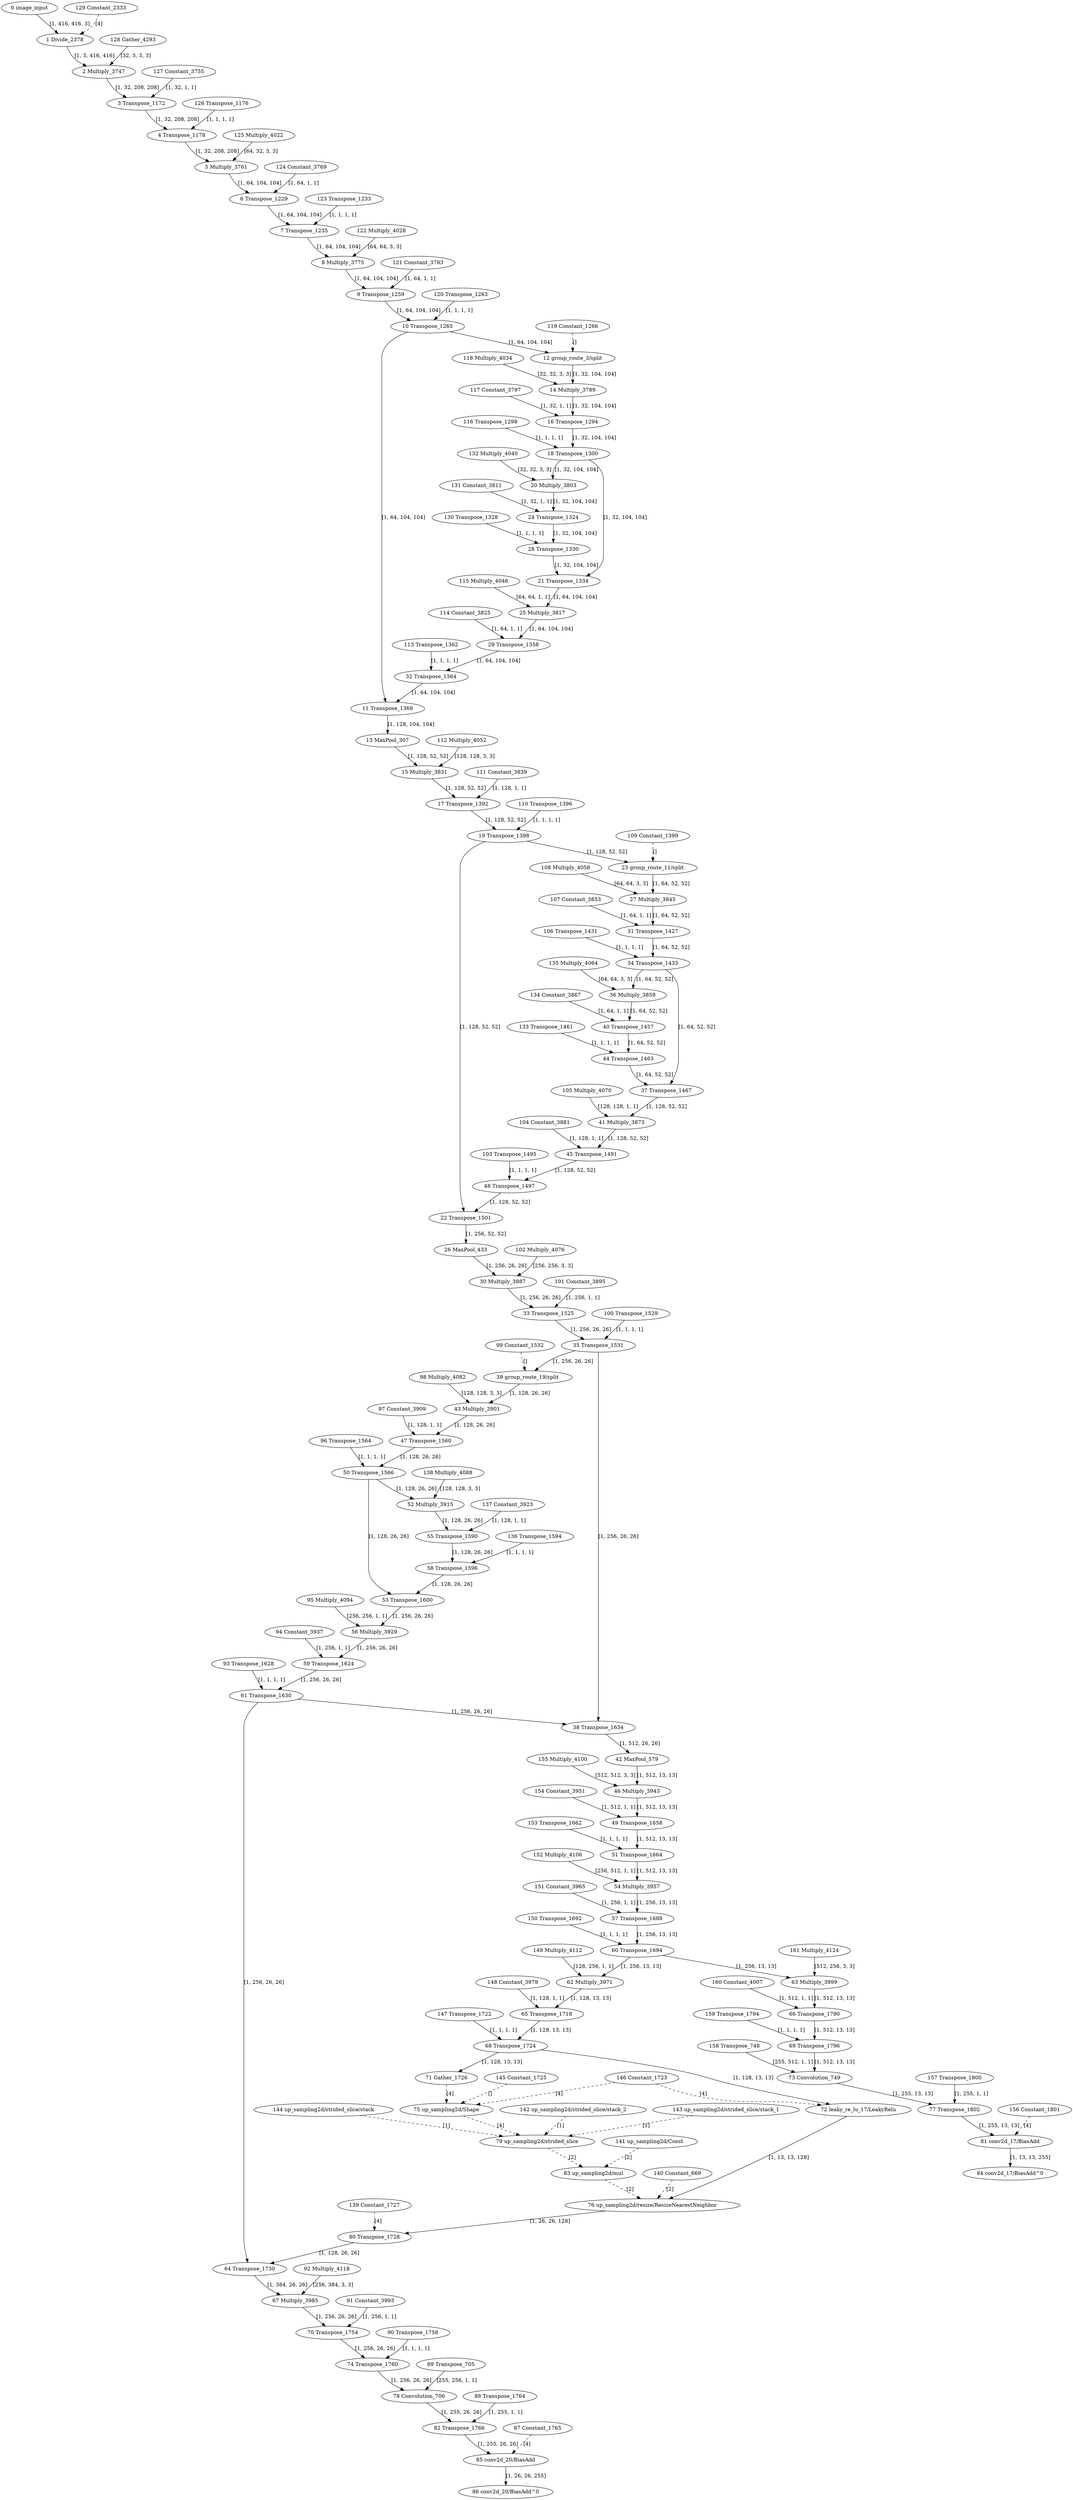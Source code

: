 strict digraph  {
"0 image_input" [id=0, type=Parameter];
"1 Divide_2378" [id=1, type=Transpose];
"2 Multiply_3747" [id=2, type=Convolution];
"3 Transpose_1172" [id=3, type=Add];
"4 Transpose_1178" [id=4, type=PRelu];
"5 Multiply_3761" [id=5, type=Convolution];
"6 Transpose_1229" [id=6, type=Add];
"7 Transpose_1235" [id=7, type=PRelu];
"8 Multiply_3775" [id=8, type=Convolution];
"9 Transpose_1259" [id=9, type=Add];
"10 Transpose_1265" [id=10, type=PRelu];
"11 Transpose_1368" [id=11, type=Concat];
"12 group_route_3/split" [id=12, type=Split];
"13 MaxPool_307" [id=13, type=MaxPool];
"14 Multiply_3789" [id=14, type=Convolution];
"15 Multiply_3831" [id=15, type=Convolution];
"16 Transpose_1294" [id=16, type=Add];
"17 Transpose_1392" [id=17, type=Add];
"18 Transpose_1300" [id=18, type=PRelu];
"19 Transpose_1398" [id=19, type=PRelu];
"20 Multiply_3803" [id=20, type=Convolution];
"21 Transpose_1334" [id=21, type=Concat];
"22 Transpose_1501" [id=22, type=Concat];
"23 group_route_11/split" [id=23, type=Split];
"24 Transpose_1324" [id=24, type=Add];
"25 Multiply_3817" [id=25, type=Convolution];
"26 MaxPool_433" [id=26, type=MaxPool];
"27 Multiply_3845" [id=27, type=Convolution];
"28 Transpose_1330" [id=28, type=PRelu];
"29 Transpose_1358" [id=29, type=Add];
"30 Multiply_3887" [id=30, type=Convolution];
"31 Transpose_1427" [id=31, type=Add];
"32 Transpose_1364" [id=32, type=PRelu];
"33 Transpose_1525" [id=33, type=Add];
"34 Transpose_1433" [id=34, type=PRelu];
"35 Transpose_1531" [id=35, type=PRelu];
"36 Multiply_3859" [id=36, type=Convolution];
"37 Transpose_1467" [id=37, type=Concat];
"38 Transpose_1634" [id=38, type=Concat];
"39 group_route_19/split" [id=39, type=Split];
"40 Transpose_1457" [id=40, type=Add];
"41 Multiply_3873" [id=41, type=Convolution];
"42 MaxPool_579" [id=42, type=MaxPool];
"43 Multiply_3901" [id=43, type=Convolution];
"44 Transpose_1463" [id=44, type=PRelu];
"45 Transpose_1491" [id=45, type=Add];
"46 Multiply_3943" [id=46, type=Convolution];
"47 Transpose_1560" [id=47, type=Add];
"48 Transpose_1497" [id=48, type=PRelu];
"49 Transpose_1658" [id=49, type=Add];
"50 Transpose_1566" [id=50, type=PRelu];
"51 Transpose_1664" [id=51, type=PRelu];
"52 Multiply_3915" [id=52, type=Convolution];
"53 Transpose_1600" [id=53, type=Concat];
"54 Multiply_3957" [id=54, type=Convolution];
"55 Transpose_1590" [id=55, type=Add];
"56 Multiply_3929" [id=56, type=Convolution];
"57 Transpose_1688" [id=57, type=Add];
"58 Transpose_1596" [id=58, type=PRelu];
"59 Transpose_1624" [id=59, type=Add];
"60 Transpose_1694" [id=60, type=PRelu];
"61 Transpose_1630" [id=61, type=PRelu];
"62 Multiply_3971" [id=62, type=Convolution];
"63 Multiply_3999" [id=63, type=Convolution];
"64 Transpose_1730" [id=64, type=Concat];
"65 Transpose_1718" [id=65, type=Add];
"66 Transpose_1790" [id=66, type=Add];
"67 Multiply_3985" [id=67, type=Convolution];
"68 Transpose_1724" [id=68, type=PRelu];
"69 Transpose_1796" [id=69, type=PRelu];
"70 Transpose_1754" [id=70, type=Add];
"71 Gather_1726" [id=71, type=ShapeOf];
"72 leaky_re_lu_17/LeakyRelu" [id=72, type=Transpose];
"73 Convolution_749" [id=73, type=Convolution];
"74 Transpose_1760" [id=74, type=PRelu];
"75 up_sampling2d/Shape" [id=75, type=Gather];
"76 up_sampling2d/resize/ResizeNearestNeighbor" [id=76, type=Interpolate];
"77 Transpose_1802" [id=77, type=Add];
"78 Convolution_706" [id=78, type=Convolution];
"79 up_sampling2d/strided_slice" [id=79, type=StridedSlice];
"80 Transpose_1728" [id=80, type=Transpose];
"81 conv2d_17/BiasAdd" [id=81, type=Transpose];
"82 Transpose_1766" [id=82, type=Add];
"83 up_sampling2d/mul" [id=83, type=Multiply];
"84 conv2d_17/BiasAdd^0" [id=84, type=Result];
"85 conv2d_20/BiasAdd" [id=85, type=Transpose];
"86 conv2d_20/BiasAdd^0" [id=86, type=Result];
"87 Constant_1765" [id=87, type=Constant];
"88 Transpose_1764" [id=88, type=Constant];
"89 Transpose_705" [id=89, type=Constant];
"90 Transpose_1758" [id=90, type=Constant];
"91 Constant_3993" [id=91, type=Constant];
"92 Multiply_4118" [id=92, type=Constant];
"93 Transpose_1628" [id=93, type=Constant];
"94 Constant_3937" [id=94, type=Constant];
"95 Multiply_4094" [id=95, type=Constant];
"96 Transpose_1564" [id=96, type=Constant];
"97 Constant_3909" [id=97, type=Constant];
"98 Multiply_4082" [id=98, type=Constant];
"99 Constant_1532" [id=99, type=Constant];
"100 Transpose_1529" [id=100, type=Constant];
"101 Constant_3895" [id=101, type=Constant];
"102 Multiply_4076" [id=102, type=Constant];
"103 Transpose_1495" [id=103, type=Constant];
"104 Constant_3881" [id=104, type=Constant];
"105 Multiply_4070" [id=105, type=Constant];
"106 Transpose_1431" [id=106, type=Constant];
"107 Constant_3853" [id=107, type=Constant];
"108 Multiply_4058" [id=108, type=Constant];
"109 Constant_1399" [id=109, type=Constant];
"110 Transpose_1396" [id=110, type=Constant];
"111 Constant_3839" [id=111, type=Constant];
"112 Multiply_4052" [id=112, type=Constant];
"113 Transpose_1362" [id=113, type=Constant];
"114 Constant_3825" [id=114, type=Constant];
"115 Multiply_4046" [id=115, type=Constant];
"116 Transpose_1298" [id=116, type=Constant];
"117 Constant_3797" [id=117, type=Constant];
"118 Multiply_4034" [id=118, type=Constant];
"119 Constant_1266" [id=119, type=Constant];
"120 Transpose_1263" [id=120, type=Constant];
"121 Constant_3783" [id=121, type=Constant];
"122 Multiply_4028" [id=122, type=Constant];
"123 Transpose_1233" [id=123, type=Constant];
"124 Constant_3769" [id=124, type=Constant];
"125 Multiply_4022" [id=125, type=Constant];
"126 Transpose_1176" [id=126, type=Constant];
"127 Constant_3755" [id=127, type=Constant];
"128 Gather_4293" [id=128, type=Constant];
"129 Constant_2333" [id=129, type=Constant];
"130 Transpose_1328" [id=130, type=Constant];
"131 Constant_3811" [id=131, type=Constant];
"132 Multiply_4040" [id=132, type=Constant];
"133 Transpose_1461" [id=133, type=Constant];
"134 Constant_3867" [id=134, type=Constant];
"135 Multiply_4064" [id=135, type=Constant];
"136 Transpose_1594" [id=136, type=Constant];
"137 Constant_3923" [id=137, type=Constant];
"138 Multiply_4088" [id=138, type=Constant];
"139 Constant_1727" [id=139, type=Constant];
"140 Constant_669" [id=140, type=Constant];
"141 up_sampling2d/Const" [id=141, type=Constant];
"142 up_sampling2d/strided_slice/stack_2" [id=142, type=Constant];
"143 up_sampling2d/strided_slice/stack_1" [id=143, type=Constant];
"144 up_sampling2d/strided_slice/stack" [id=144, type=Constant];
"145 Constant_1725" [id=145, type=Constant];
"146 Constant_1723" [id=146, type=Constant];
"147 Transpose_1722" [id=147, type=Constant];
"148 Constant_3979" [id=148, type=Constant];
"149 Multiply_4112" [id=149, type=Constant];
"150 Transpose_1692" [id=150, type=Constant];
"151 Constant_3965" [id=151, type=Constant];
"152 Multiply_4106" [id=152, type=Constant];
"153 Transpose_1662" [id=153, type=Constant];
"154 Constant_3951" [id=154, type=Constant];
"155 Multiply_4100" [id=155, type=Constant];
"156 Constant_1801" [id=156, type=Constant];
"157 Transpose_1800" [id=157, type=Constant];
"158 Transpose_748" [id=158, type=Constant];
"159 Transpose_1794" [id=159, type=Constant];
"160 Constant_4007" [id=160, type=Constant];
"161 Multiply_4124" [id=161, type=Constant];
"0 image_input" -> "1 Divide_2378"  [label="[1, 416, 416, 3]", style=solid];
"1 Divide_2378" -> "2 Multiply_3747"  [label="[1, 3, 416, 416]", style=solid];
"2 Multiply_3747" -> "3 Transpose_1172"  [label="[1, 32, 208, 208]", style=solid];
"3 Transpose_1172" -> "4 Transpose_1178"  [label="[1, 32, 208, 208]", style=solid];
"4 Transpose_1178" -> "5 Multiply_3761"  [label="[1, 32, 208, 208]", style=solid];
"5 Multiply_3761" -> "6 Transpose_1229"  [label="[1, 64, 104, 104]", style=solid];
"6 Transpose_1229" -> "7 Transpose_1235"  [label="[1, 64, 104, 104]", style=solid];
"7 Transpose_1235" -> "8 Multiply_3775"  [label="[1, 64, 104, 104]", style=solid];
"8 Multiply_3775" -> "9 Transpose_1259"  [label="[1, 64, 104, 104]", style=solid];
"9 Transpose_1259" -> "10 Transpose_1265"  [label="[1, 64, 104, 104]", style=solid];
"10 Transpose_1265" -> "11 Transpose_1368"  [label="[1, 64, 104, 104]", style=solid];
"10 Transpose_1265" -> "12 group_route_3/split"  [label="[1, 64, 104, 104]", style=solid];
"11 Transpose_1368" -> "13 MaxPool_307"  [label="[1, 128, 104, 104]", style=solid];
"12 group_route_3/split" -> "14 Multiply_3789"  [label="[1, 32, 104, 104]", style=solid];
"13 MaxPool_307" -> "15 Multiply_3831"  [label="[1, 128, 52, 52]", style=solid];
"14 Multiply_3789" -> "16 Transpose_1294"  [label="[1, 32, 104, 104]", style=solid];
"15 Multiply_3831" -> "17 Transpose_1392"  [label="[1, 128, 52, 52]", style=solid];
"16 Transpose_1294" -> "18 Transpose_1300"  [label="[1, 32, 104, 104]", style=solid];
"17 Transpose_1392" -> "19 Transpose_1398"  [label="[1, 128, 52, 52]", style=solid];
"18 Transpose_1300" -> "20 Multiply_3803"  [label="[1, 32, 104, 104]", style=solid];
"18 Transpose_1300" -> "21 Transpose_1334"  [label="[1, 32, 104, 104]", style=solid];
"19 Transpose_1398" -> "22 Transpose_1501"  [label="[1, 128, 52, 52]", style=solid];
"19 Transpose_1398" -> "23 group_route_11/split"  [label="[1, 128, 52, 52]", style=solid];
"20 Multiply_3803" -> "24 Transpose_1324"  [label="[1, 32, 104, 104]", style=solid];
"21 Transpose_1334" -> "25 Multiply_3817"  [label="[1, 64, 104, 104]", style=solid];
"22 Transpose_1501" -> "26 MaxPool_433"  [label="[1, 256, 52, 52]", style=solid];
"23 group_route_11/split" -> "27 Multiply_3845"  [label="[1, 64, 52, 52]", style=solid];
"24 Transpose_1324" -> "28 Transpose_1330"  [label="[1, 32, 104, 104]", style=solid];
"25 Multiply_3817" -> "29 Transpose_1358"  [label="[1, 64, 104, 104]", style=solid];
"26 MaxPool_433" -> "30 Multiply_3887"  [label="[1, 256, 26, 26]", style=solid];
"27 Multiply_3845" -> "31 Transpose_1427"  [label="[1, 64, 52, 52]", style=solid];
"28 Transpose_1330" -> "21 Transpose_1334"  [label="[1, 32, 104, 104]", style=solid];
"29 Transpose_1358" -> "32 Transpose_1364"  [label="[1, 64, 104, 104]", style=solid];
"30 Multiply_3887" -> "33 Transpose_1525"  [label="[1, 256, 26, 26]", style=solid];
"31 Transpose_1427" -> "34 Transpose_1433"  [label="[1, 64, 52, 52]", style=solid];
"32 Transpose_1364" -> "11 Transpose_1368"  [label="[1, 64, 104, 104]", style=solid];
"33 Transpose_1525" -> "35 Transpose_1531"  [label="[1, 256, 26, 26]", style=solid];
"34 Transpose_1433" -> "36 Multiply_3859"  [label="[1, 64, 52, 52]", style=solid];
"34 Transpose_1433" -> "37 Transpose_1467"  [label="[1, 64, 52, 52]", style=solid];
"35 Transpose_1531" -> "38 Transpose_1634"  [label="[1, 256, 26, 26]", style=solid];
"35 Transpose_1531" -> "39 group_route_19/split"  [label="[1, 256, 26, 26]", style=solid];
"36 Multiply_3859" -> "40 Transpose_1457"  [label="[1, 64, 52, 52]", style=solid];
"37 Transpose_1467" -> "41 Multiply_3873"  [label="[1, 128, 52, 52]", style=solid];
"38 Transpose_1634" -> "42 MaxPool_579"  [label="[1, 512, 26, 26]", style=solid];
"39 group_route_19/split" -> "43 Multiply_3901"  [label="[1, 128, 26, 26]", style=solid];
"40 Transpose_1457" -> "44 Transpose_1463"  [label="[1, 64, 52, 52]", style=solid];
"41 Multiply_3873" -> "45 Transpose_1491"  [label="[1, 128, 52, 52]", style=solid];
"42 MaxPool_579" -> "46 Multiply_3943"  [label="[1, 512, 13, 13]", style=solid];
"43 Multiply_3901" -> "47 Transpose_1560"  [label="[1, 128, 26, 26]", style=solid];
"44 Transpose_1463" -> "37 Transpose_1467"  [label="[1, 64, 52, 52]", style=solid];
"45 Transpose_1491" -> "48 Transpose_1497"  [label="[1, 128, 52, 52]", style=solid];
"46 Multiply_3943" -> "49 Transpose_1658"  [label="[1, 512, 13, 13]", style=solid];
"47 Transpose_1560" -> "50 Transpose_1566"  [label="[1, 128, 26, 26]", style=solid];
"48 Transpose_1497" -> "22 Transpose_1501"  [label="[1, 128, 52, 52]", style=solid];
"49 Transpose_1658" -> "51 Transpose_1664"  [label="[1, 512, 13, 13]", style=solid];
"50 Transpose_1566" -> "52 Multiply_3915"  [label="[1, 128, 26, 26]", style=solid];
"50 Transpose_1566" -> "53 Transpose_1600"  [label="[1, 128, 26, 26]", style=solid];
"51 Transpose_1664" -> "54 Multiply_3957"  [label="[1, 512, 13, 13]", style=solid];
"52 Multiply_3915" -> "55 Transpose_1590"  [label="[1, 128, 26, 26]", style=solid];
"53 Transpose_1600" -> "56 Multiply_3929"  [label="[1, 256, 26, 26]", style=solid];
"54 Multiply_3957" -> "57 Transpose_1688"  [label="[1, 256, 13, 13]", style=solid];
"55 Transpose_1590" -> "58 Transpose_1596"  [label="[1, 128, 26, 26]", style=solid];
"56 Multiply_3929" -> "59 Transpose_1624"  [label="[1, 256, 26, 26]", style=solid];
"57 Transpose_1688" -> "60 Transpose_1694"  [label="[1, 256, 13, 13]", style=solid];
"58 Transpose_1596" -> "53 Transpose_1600"  [label="[1, 128, 26, 26]", style=solid];
"59 Transpose_1624" -> "61 Transpose_1630"  [label="[1, 256, 26, 26]", style=solid];
"60 Transpose_1694" -> "62 Multiply_3971"  [label="[1, 256, 13, 13]", style=solid];
"60 Transpose_1694" -> "63 Multiply_3999"  [label="[1, 256, 13, 13]", style=solid];
"61 Transpose_1630" -> "38 Transpose_1634"  [label="[1, 256, 26, 26]", style=solid];
"61 Transpose_1630" -> "64 Transpose_1730"  [label="[1, 256, 26, 26]", style=solid];
"62 Multiply_3971" -> "65 Transpose_1718"  [label="[1, 128, 13, 13]", style=solid];
"63 Multiply_3999" -> "66 Transpose_1790"  [label="[1, 512, 13, 13]", style=solid];
"64 Transpose_1730" -> "67 Multiply_3985"  [label="[1, 384, 26, 26]", style=solid];
"65 Transpose_1718" -> "68 Transpose_1724"  [label="[1, 128, 13, 13]", style=solid];
"66 Transpose_1790" -> "69 Transpose_1796"  [label="[1, 512, 13, 13]", style=solid];
"67 Multiply_3985" -> "70 Transpose_1754"  [label="[1, 256, 26, 26]", style=solid];
"68 Transpose_1724" -> "71 Gather_1726"  [label="[1, 128, 13, 13]", style=solid];
"68 Transpose_1724" -> "72 leaky_re_lu_17/LeakyRelu"  [label="[1, 128, 13, 13]", style=solid];
"69 Transpose_1796" -> "73 Convolution_749"  [label="[1, 512, 13, 13]", style=solid];
"70 Transpose_1754" -> "74 Transpose_1760"  [label="[1, 256, 26, 26]", style=solid];
"71 Gather_1726" -> "75 up_sampling2d/Shape"  [label="[4]", style=dashed];
"72 leaky_re_lu_17/LeakyRelu" -> "76 up_sampling2d/resize/ResizeNearestNeighbor"  [label="[1, 13, 13, 128]", style=solid];
"73 Convolution_749" -> "77 Transpose_1802"  [label="[1, 255, 13, 13]", style=solid];
"74 Transpose_1760" -> "78 Convolution_706"  [label="[1, 256, 26, 26]", style=solid];
"75 up_sampling2d/Shape" -> "79 up_sampling2d/strided_slice"  [label="[4]", style=dashed];
"76 up_sampling2d/resize/ResizeNearestNeighbor" -> "80 Transpose_1728"  [label="[1, 26, 26, 128]", style=solid];
"77 Transpose_1802" -> "81 conv2d_17/BiasAdd"  [label="[1, 255, 13, 13]", style=solid];
"78 Convolution_706" -> "82 Transpose_1766"  [label="[1, 255, 26, 26]", style=solid];
"79 up_sampling2d/strided_slice" -> "83 up_sampling2d/mul"  [label="[2]", style=dashed];
"80 Transpose_1728" -> "64 Transpose_1730"  [label="[1, 128, 26, 26]", style=solid];
"81 conv2d_17/BiasAdd" -> "84 conv2d_17/BiasAdd^0"  [label="[1, 13, 13, 255]", style=solid];
"82 Transpose_1766" -> "85 conv2d_20/BiasAdd"  [label="[1, 255, 26, 26]", style=solid];
"83 up_sampling2d/mul" -> "76 up_sampling2d/resize/ResizeNearestNeighbor"  [label="[2]", style=dashed];
"85 conv2d_20/BiasAdd" -> "86 conv2d_20/BiasAdd^0"  [label="[1, 26, 26, 255]", style=solid];
"87 Constant_1765" -> "85 conv2d_20/BiasAdd"  [label="[4]", style=dashed];
"88 Transpose_1764" -> "82 Transpose_1766"  [label="[1, 255, 1, 1]", style=solid];
"89 Transpose_705" -> "78 Convolution_706"  [label="[255, 256, 1, 1]", style=solid];
"90 Transpose_1758" -> "74 Transpose_1760"  [label="[1, 1, 1, 1]", style=solid];
"91 Constant_3993" -> "70 Transpose_1754"  [label="[1, 256, 1, 1]", style=solid];
"92 Multiply_4118" -> "67 Multiply_3985"  [label="[256, 384, 3, 3]", style=solid];
"93 Transpose_1628" -> "61 Transpose_1630"  [label="[1, 1, 1, 1]", style=solid];
"94 Constant_3937" -> "59 Transpose_1624"  [label="[1, 256, 1, 1]", style=solid];
"95 Multiply_4094" -> "56 Multiply_3929"  [label="[256, 256, 1, 1]", style=solid];
"96 Transpose_1564" -> "50 Transpose_1566"  [label="[1, 1, 1, 1]", style=solid];
"97 Constant_3909" -> "47 Transpose_1560"  [label="[1, 128, 1, 1]", style=solid];
"98 Multiply_4082" -> "43 Multiply_3901"  [label="[128, 128, 3, 3]", style=solid];
"99 Constant_1532" -> "39 group_route_19/split"  [label="[]", style=dashed];
"100 Transpose_1529" -> "35 Transpose_1531"  [label="[1, 1, 1, 1]", style=solid];
"101 Constant_3895" -> "33 Transpose_1525"  [label="[1, 256, 1, 1]", style=solid];
"102 Multiply_4076" -> "30 Multiply_3887"  [label="[256, 256, 3, 3]", style=solid];
"103 Transpose_1495" -> "48 Transpose_1497"  [label="[1, 1, 1, 1]", style=solid];
"104 Constant_3881" -> "45 Transpose_1491"  [label="[1, 128, 1, 1]", style=solid];
"105 Multiply_4070" -> "41 Multiply_3873"  [label="[128, 128, 1, 1]", style=solid];
"106 Transpose_1431" -> "34 Transpose_1433"  [label="[1, 1, 1, 1]", style=solid];
"107 Constant_3853" -> "31 Transpose_1427"  [label="[1, 64, 1, 1]", style=solid];
"108 Multiply_4058" -> "27 Multiply_3845"  [label="[64, 64, 3, 3]", style=solid];
"109 Constant_1399" -> "23 group_route_11/split"  [label="[]", style=dashed];
"110 Transpose_1396" -> "19 Transpose_1398"  [label="[1, 1, 1, 1]", style=solid];
"111 Constant_3839" -> "17 Transpose_1392"  [label="[1, 128, 1, 1]", style=solid];
"112 Multiply_4052" -> "15 Multiply_3831"  [label="[128, 128, 3, 3]", style=solid];
"113 Transpose_1362" -> "32 Transpose_1364"  [label="[1, 1, 1, 1]", style=solid];
"114 Constant_3825" -> "29 Transpose_1358"  [label="[1, 64, 1, 1]", style=solid];
"115 Multiply_4046" -> "25 Multiply_3817"  [label="[64, 64, 1, 1]", style=solid];
"116 Transpose_1298" -> "18 Transpose_1300"  [label="[1, 1, 1, 1]", style=solid];
"117 Constant_3797" -> "16 Transpose_1294"  [label="[1, 32, 1, 1]", style=solid];
"118 Multiply_4034" -> "14 Multiply_3789"  [label="[32, 32, 3, 3]", style=solid];
"119 Constant_1266" -> "12 group_route_3/split"  [label="[]", style=dashed];
"120 Transpose_1263" -> "10 Transpose_1265"  [label="[1, 1, 1, 1]", style=solid];
"121 Constant_3783" -> "9 Transpose_1259"  [label="[1, 64, 1, 1]", style=solid];
"122 Multiply_4028" -> "8 Multiply_3775"  [label="[64, 64, 3, 3]", style=solid];
"123 Transpose_1233" -> "7 Transpose_1235"  [label="[1, 1, 1, 1]", style=solid];
"124 Constant_3769" -> "6 Transpose_1229"  [label="[1, 64, 1, 1]", style=solid];
"125 Multiply_4022" -> "5 Multiply_3761"  [label="[64, 32, 3, 3]", style=solid];
"126 Transpose_1176" -> "4 Transpose_1178"  [label="[1, 1, 1, 1]", style=solid];
"127 Constant_3755" -> "3 Transpose_1172"  [label="[1, 32, 1, 1]", style=solid];
"128 Gather_4293" -> "2 Multiply_3747"  [label="[32, 3, 3, 3]", style=solid];
"129 Constant_2333" -> "1 Divide_2378"  [label="[4]", style=dashed];
"130 Transpose_1328" -> "28 Transpose_1330"  [label="[1, 1, 1, 1]", style=solid];
"131 Constant_3811" -> "24 Transpose_1324"  [label="[1, 32, 1, 1]", style=solid];
"132 Multiply_4040" -> "20 Multiply_3803"  [label="[32, 32, 3, 3]", style=solid];
"133 Transpose_1461" -> "44 Transpose_1463"  [label="[1, 1, 1, 1]", style=solid];
"134 Constant_3867" -> "40 Transpose_1457"  [label="[1, 64, 1, 1]", style=solid];
"135 Multiply_4064" -> "36 Multiply_3859"  [label="[64, 64, 3, 3]", style=solid];
"136 Transpose_1594" -> "58 Transpose_1596"  [label="[1, 1, 1, 1]", style=solid];
"137 Constant_3923" -> "55 Transpose_1590"  [label="[1, 128, 1, 1]", style=solid];
"138 Multiply_4088" -> "52 Multiply_3915"  [label="[128, 128, 3, 3]", style=solid];
"139 Constant_1727" -> "80 Transpose_1728"  [label="[4]", style=dashed];
"140 Constant_669" -> "76 up_sampling2d/resize/ResizeNearestNeighbor"  [label="[2]", style=dashed];
"141 up_sampling2d/Const" -> "83 up_sampling2d/mul"  [label="[2]", style=dashed];
"142 up_sampling2d/strided_slice/stack_2" -> "79 up_sampling2d/strided_slice"  [label="[1]", style=dashed];
"143 up_sampling2d/strided_slice/stack_1" -> "79 up_sampling2d/strided_slice"  [label="[1]", style=dashed];
"144 up_sampling2d/strided_slice/stack" -> "79 up_sampling2d/strided_slice"  [label="[1]", style=dashed];
"145 Constant_1725" -> "75 up_sampling2d/Shape"  [label="[]", style=dashed];
"146 Constant_1723" -> "72 leaky_re_lu_17/LeakyRelu"  [label="[4]", style=dashed];
"146 Constant_1723" -> "75 up_sampling2d/Shape"  [label="[4]", style=dashed];
"147 Transpose_1722" -> "68 Transpose_1724"  [label="[1, 1, 1, 1]", style=solid];
"148 Constant_3979" -> "65 Transpose_1718"  [label="[1, 128, 1, 1]", style=solid];
"149 Multiply_4112" -> "62 Multiply_3971"  [label="[128, 256, 1, 1]", style=solid];
"150 Transpose_1692" -> "60 Transpose_1694"  [label="[1, 1, 1, 1]", style=solid];
"151 Constant_3965" -> "57 Transpose_1688"  [label="[1, 256, 1, 1]", style=solid];
"152 Multiply_4106" -> "54 Multiply_3957"  [label="[256, 512, 1, 1]", style=solid];
"153 Transpose_1662" -> "51 Transpose_1664"  [label="[1, 1, 1, 1]", style=solid];
"154 Constant_3951" -> "49 Transpose_1658"  [label="[1, 512, 1, 1]", style=solid];
"155 Multiply_4100" -> "46 Multiply_3943"  [label="[512, 512, 3, 3]", style=solid];
"156 Constant_1801" -> "81 conv2d_17/BiasAdd"  [label="[4]", style=dashed];
"157 Transpose_1800" -> "77 Transpose_1802"  [label="[1, 255, 1, 1]", style=solid];
"158 Transpose_748" -> "73 Convolution_749"  [label="[255, 512, 1, 1]", style=solid];
"159 Transpose_1794" -> "69 Transpose_1796"  [label="[1, 1, 1, 1]", style=solid];
"160 Constant_4007" -> "66 Transpose_1790"  [label="[1, 512, 1, 1]", style=solid];
"161 Multiply_4124" -> "63 Multiply_3999"  [label="[512, 256, 3, 3]", style=solid];
}
